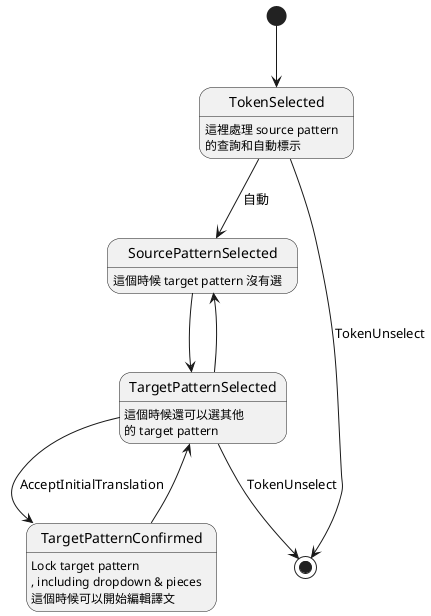 @startuml segment lifecycle
hide empty description
[*] --> TokenSelected
state TokenSelected {

}
TokenSelected --> SourcePatternSelected: 自動
TokenSelected: 這裡處理 source pattern
TokenSelected: 的查詢和自動標示
SourcePatternSelected --> TargetPatternSelected
SourcePatternSelected: 這個時候 target pattern 沒有選
TargetPatternSelected: 這個時候還可以選其他
TargetPatternSelected: 的 target pattern
TokenSelected --> [*] : TokenUnselect
TargetPatternSelected --> SourcePatternSelected
TargetPatternSelected --> TargetPatternConfirmed : AcceptInitialTranslation
TargetPatternConfirmed --> TargetPatternSelected
TargetPatternConfirmed: Lock target pattern
TargetPatternConfirmed: , including dropdown & pieces
TargetPatternConfirmed: 這個時候可以開始編輯譯文
TargetPatternSelected --> [*] : TokenUnselect
@enduml
